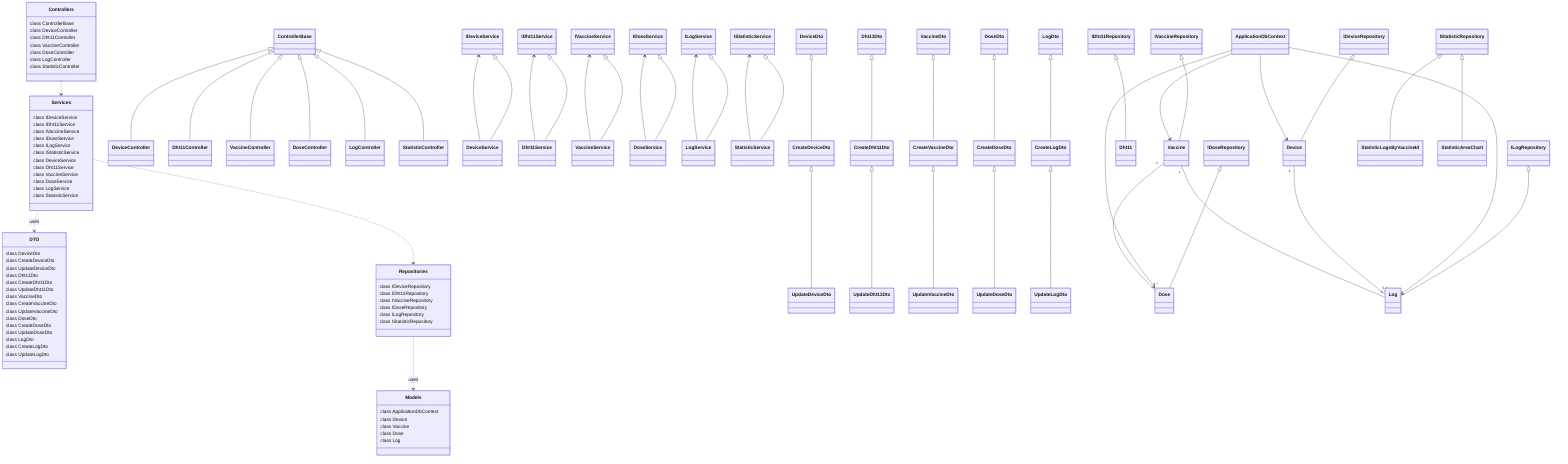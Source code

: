 classDiagram
    %% Define Packages
    class Controllers {
        class ControllerBase
        class DeviceController
        class Dht11Controller
        class VaccineController
        class DoseController
        class LogController
        class StatisticController
    }

    class Services {
        class IDeviceService
        class IDht11Service
        class IVaccineService
        class IDoseService
        class ILogService
        class IStatisticService
        class DeviceService
        class Dht11Service
        class VaccineService
        class DoseService
        class LogService
        class StatisticService
    }

    class DTO {
        class DeviceDto
        class CreateDeviceDto
        class UpdateDeviceDto
        class Dht11Dto
        class CreateDht11Dto
        class UpdateDht11Dto
        class VaccineDto
        class CreateVaccineDto
        class UpdateVaccineDto
        class DoseDto
        class CreateDoseDto
        class UpdateDoseDto
        class LogDto
        class CreateLogDto
        class UpdateLogDto
    }

    class Repositories {
        class IDeviceRepository
        class IDht11Repository
        class IVaccineRepository
        class IDoseRepository
        class ILogRepository
        class IStatisticRepository
    }

    class Models {
        class ApplicationDbContext
        class Device
        class Vaccine
        class Dose
        class Log
    }

    %% Relationships
    ControllerBase <|-- DeviceController
    ControllerBase <|-- Dht11Controller
    ControllerBase <|-- VaccineController
    ControllerBase <|-- DoseController
    ControllerBase <|-- LogController
    ControllerBase <|-- StatisticController

    IDeviceService <|-- DeviceService
    IDht11Service <|-- Dht11Service
    IVaccineService <|-- VaccineService
    IDoseService <|-- DoseService
    ILogService <|-- LogService
    IStatisticService <|-- StatisticService

    DeviceService --> IDeviceService
    Dht11Service --> IDht11Service
    VaccineService --> IVaccineService
    DoseService --> IDoseService
    LogService --> ILogService
    StatisticService --> IStatisticService

    DeviceDto <|-- CreateDeviceDto
    CreateDeviceDto <|-- UpdateDeviceDto

    Dht11Dto <|-- CreateDht11Dto
    CreateDht11Dto <|-- UpdateDht11Dto

    VaccineDto <|-- CreateVaccineDto
    CreateVaccineDto <|-- UpdateVaccineDto

    DoseDto <|-- CreateDoseDto
    CreateDoseDto <|-- UpdateDoseDto

    LogDto <|-- CreateLogDto
    CreateLogDto <|-- UpdateLogDto

    IDeviceRepository <|-- Device
    IDht11Repository <|-- Dht11
    IVaccineRepository <|-- Vaccine
    IDoseRepository <|-- Dose
    ILogRepository <|-- Log
    IStatisticRepository <|-- StatisticLogsByVaccineId
    IStatisticRepository <|-- StatisticAreaChart

    ApplicationDbContext --> Device
    ApplicationDbContext --> Vaccine
    ApplicationDbContext --> Dose
    ApplicationDbContext --> Log

    Device "1" -- "0..*" Log
    Vaccine "1" -- "0..*" Log
    Vaccine "1" -- "0..*" Dose

    Controllers ..> Services
    Services ..> DTO : uses
    Services ..> Repositories
    Repositories ..> Models : uses